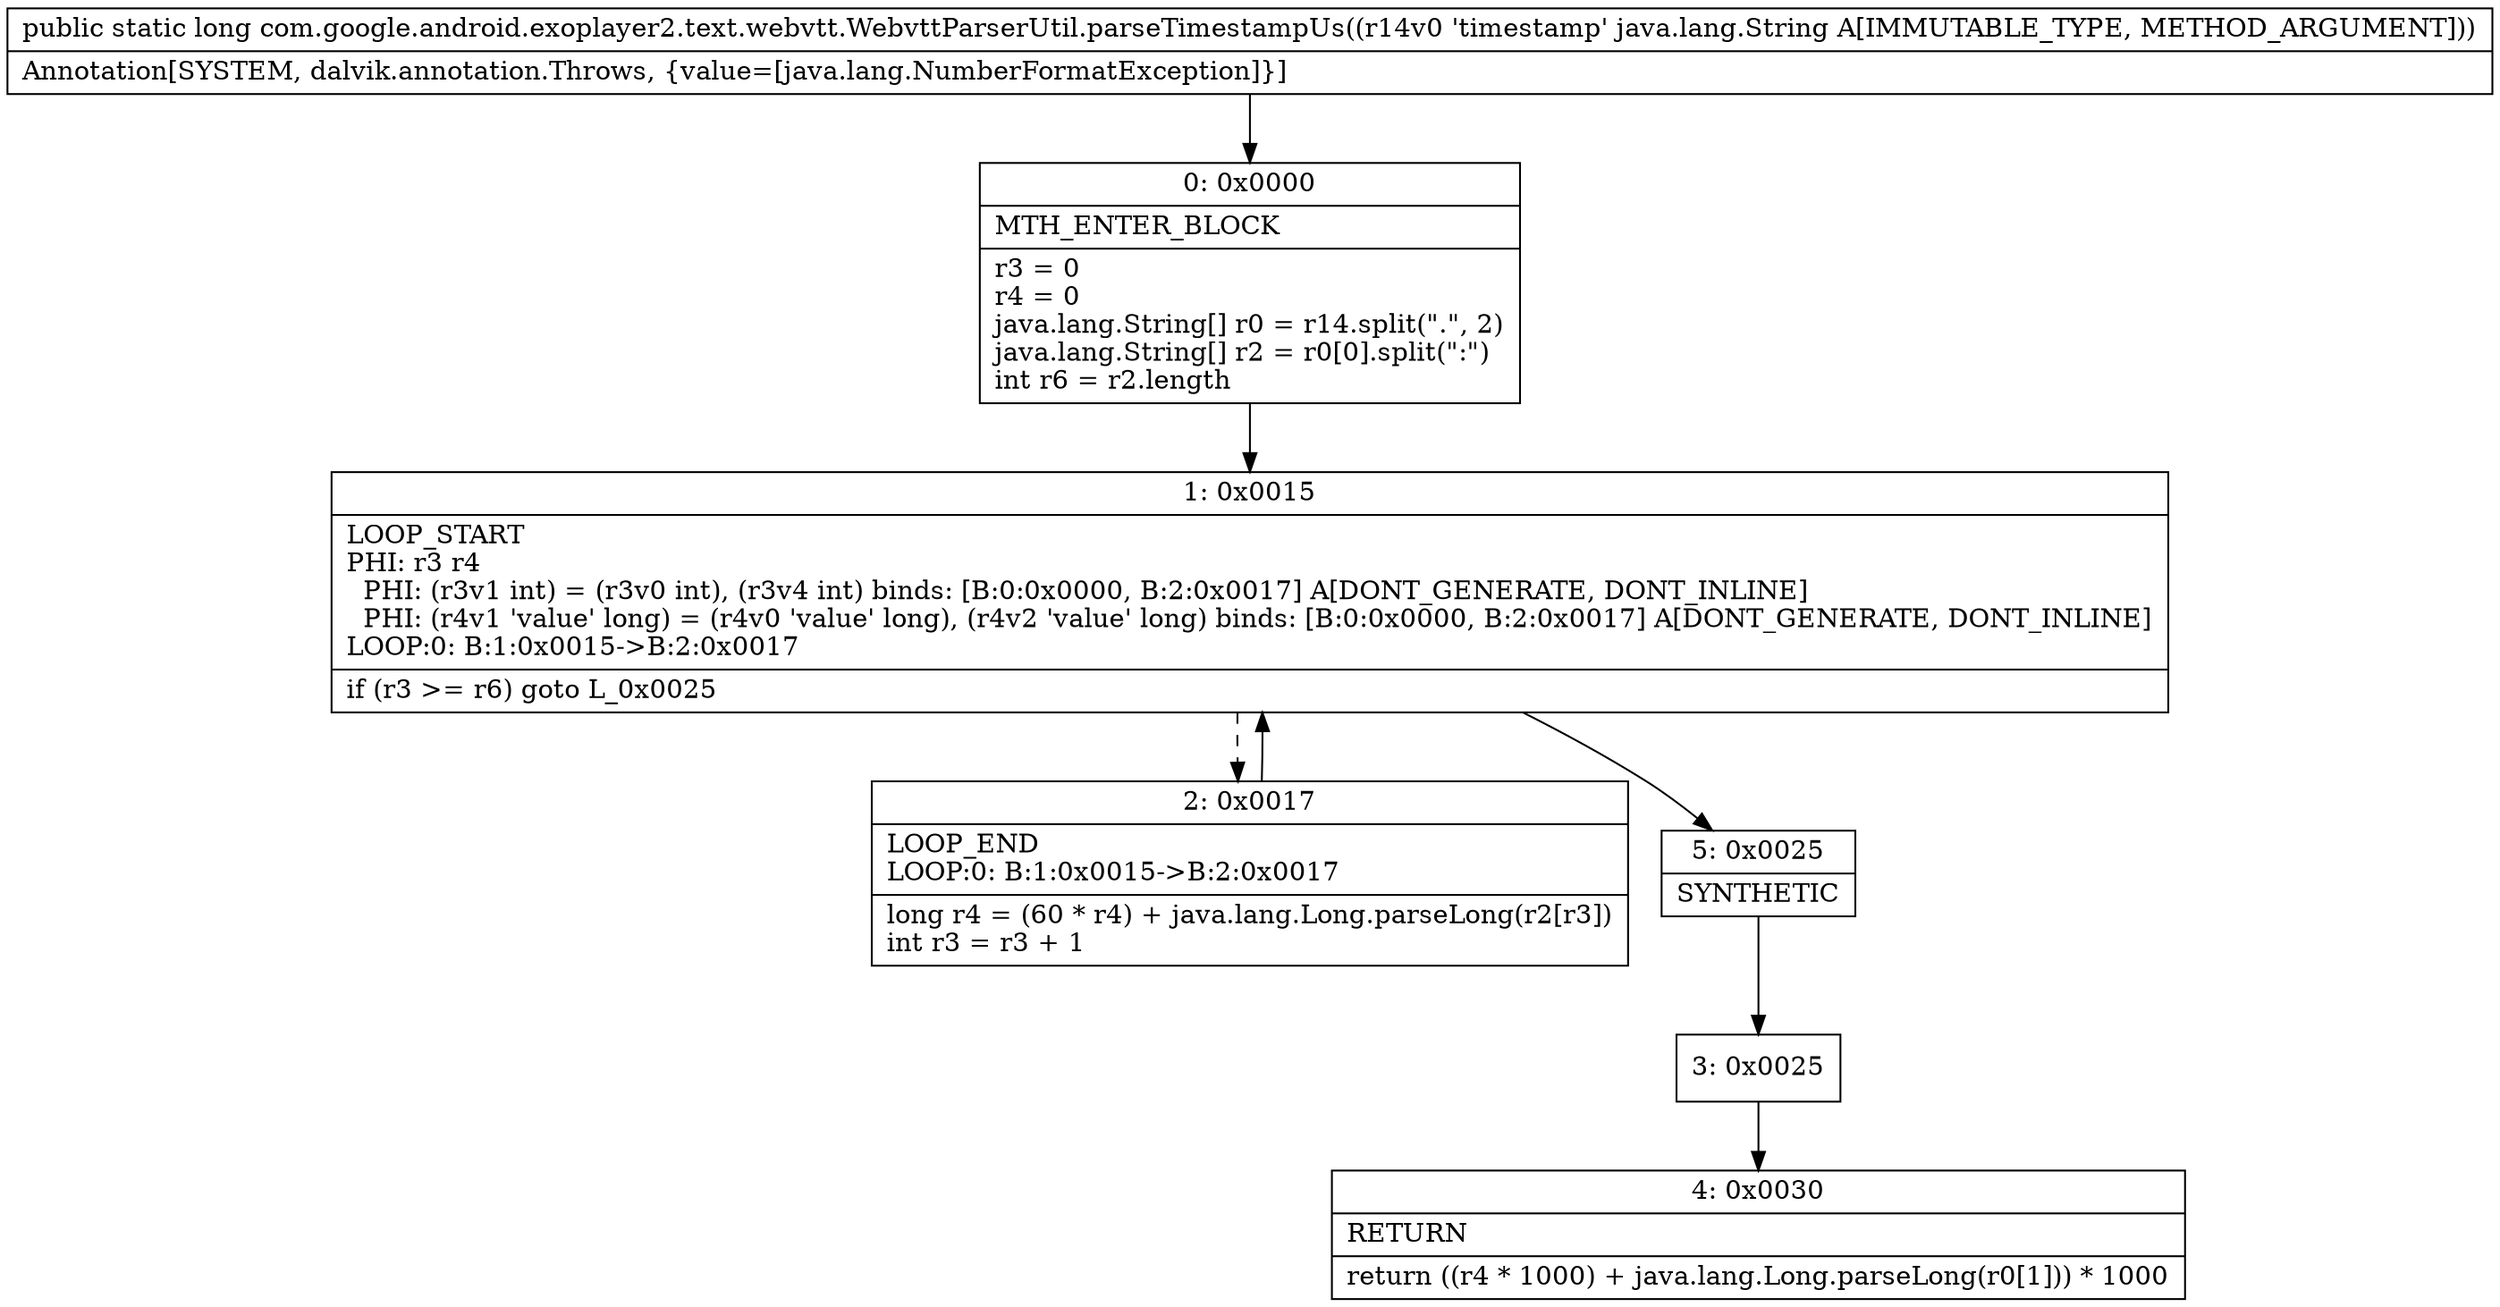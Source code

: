 digraph "CFG forcom.google.android.exoplayer2.text.webvtt.WebvttParserUtil.parseTimestampUs(Ljava\/lang\/String;)J" {
Node_0 [shape=record,label="{0\:\ 0x0000|MTH_ENTER_BLOCK\l|r3 = 0\lr4 = 0\ljava.lang.String[] r0 = r14.split(\".\", 2)\ljava.lang.String[] r2 = r0[0].split(\":\")\lint r6 = r2.length\l}"];
Node_1 [shape=record,label="{1\:\ 0x0015|LOOP_START\lPHI: r3 r4 \l  PHI: (r3v1 int) = (r3v0 int), (r3v4 int) binds: [B:0:0x0000, B:2:0x0017] A[DONT_GENERATE, DONT_INLINE]\l  PHI: (r4v1 'value' long) = (r4v0 'value' long), (r4v2 'value' long) binds: [B:0:0x0000, B:2:0x0017] A[DONT_GENERATE, DONT_INLINE]\lLOOP:0: B:1:0x0015\-\>B:2:0x0017\l|if (r3 \>= r6) goto L_0x0025\l}"];
Node_2 [shape=record,label="{2\:\ 0x0017|LOOP_END\lLOOP:0: B:1:0x0015\-\>B:2:0x0017\l|long r4 = (60 * r4) + java.lang.Long.parseLong(r2[r3])\lint r3 = r3 + 1\l}"];
Node_3 [shape=record,label="{3\:\ 0x0025}"];
Node_4 [shape=record,label="{4\:\ 0x0030|RETURN\l|return ((r4 * 1000) + java.lang.Long.parseLong(r0[1])) * 1000\l}"];
Node_5 [shape=record,label="{5\:\ 0x0025|SYNTHETIC\l}"];
MethodNode[shape=record,label="{public static long com.google.android.exoplayer2.text.webvtt.WebvttParserUtil.parseTimestampUs((r14v0 'timestamp' java.lang.String A[IMMUTABLE_TYPE, METHOD_ARGUMENT]))  | Annotation[SYSTEM, dalvik.annotation.Throws, \{value=[java.lang.NumberFormatException]\}]\l}"];
MethodNode -> Node_0;
Node_0 -> Node_1;
Node_1 -> Node_2[style=dashed];
Node_1 -> Node_5;
Node_2 -> Node_1;
Node_3 -> Node_4;
Node_5 -> Node_3;
}

